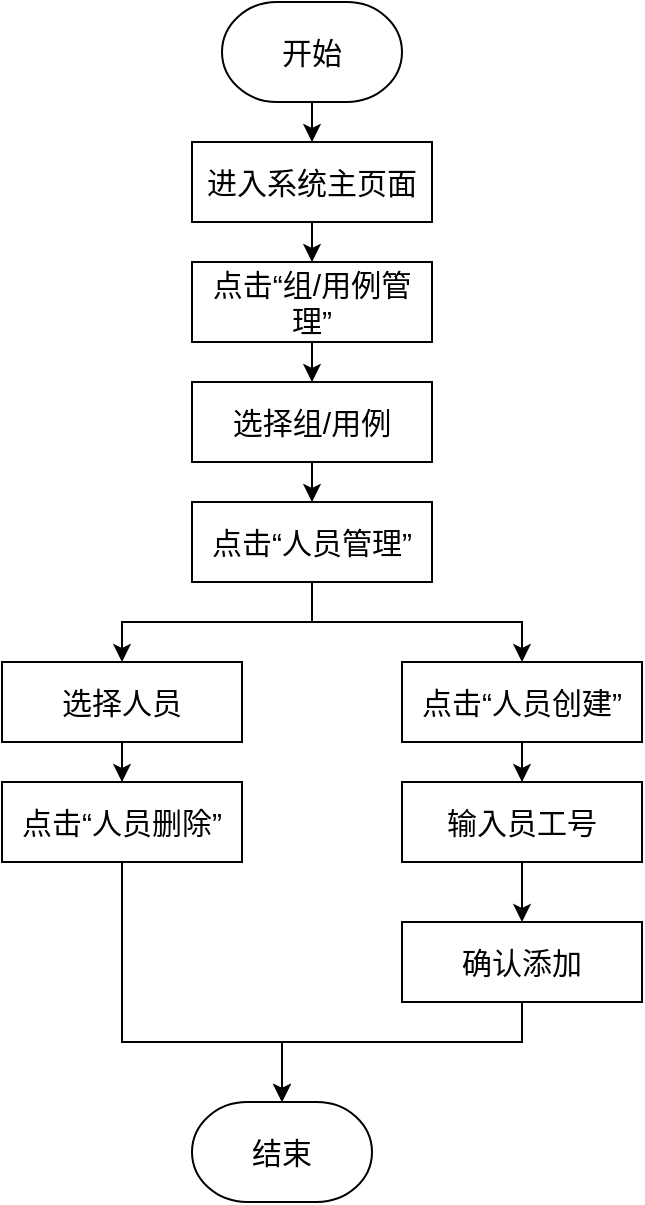 <mxfile version="14.6.9" type="github">
  <diagram id="S1iM3ITEzwRbxfh6hCQ_" name="第 1 页">
    <mxGraphModel dx="920" dy="514" grid="1" gridSize="10" guides="1" tooltips="1" connect="1" arrows="1" fold="1" page="1" pageScale="1" pageWidth="827" pageHeight="1169" math="0" shadow="0">
      <root>
        <mxCell id="0" />
        <mxCell id="1" parent="0" />
        <mxCell id="ol9vjWlkQ87jJtS6Bt6q-12" style="edgeStyle=orthogonalEdgeStyle;rounded=0;orthogonalLoop=1;jettySize=auto;html=1;exitX=0.5;exitY=1;exitDx=0;exitDy=0;exitPerimeter=0;" edge="1" parent="1" source="ol9vjWlkQ87jJtS6Bt6q-1" target="ol9vjWlkQ87jJtS6Bt6q-2">
          <mxGeometry relative="1" as="geometry" />
        </mxCell>
        <mxCell id="ol9vjWlkQ87jJtS6Bt6q-1" value="开始" style="strokeWidth=1;html=1;shape=mxgraph.flowchart.terminator;whiteSpace=wrap;rounded=1;glass=0;fontSize=15;" vertex="1" parent="1">
          <mxGeometry x="250" y="80" width="90" height="50" as="geometry" />
        </mxCell>
        <mxCell id="ol9vjWlkQ87jJtS6Bt6q-14" style="edgeStyle=orthogonalEdgeStyle;rounded=0;orthogonalLoop=1;jettySize=auto;html=1;exitX=0.5;exitY=1;exitDx=0;exitDy=0;" edge="1" parent="1" source="ol9vjWlkQ87jJtS6Bt6q-2" target="ol9vjWlkQ87jJtS6Bt6q-3">
          <mxGeometry relative="1" as="geometry" />
        </mxCell>
        <mxCell id="ol9vjWlkQ87jJtS6Bt6q-2" value="&lt;font style=&quot;font-size: 15px&quot;&gt;进入系统主页面&lt;/font&gt;" style="rounded=0;whiteSpace=wrap;html=1;" vertex="1" parent="1">
          <mxGeometry x="235" y="150" width="120" height="40" as="geometry" />
        </mxCell>
        <mxCell id="ol9vjWlkQ87jJtS6Bt6q-15" style="edgeStyle=orthogonalEdgeStyle;rounded=0;orthogonalLoop=1;jettySize=auto;html=1;exitX=0.5;exitY=1;exitDx=0;exitDy=0;" edge="1" parent="1" source="ol9vjWlkQ87jJtS6Bt6q-3" target="ol9vjWlkQ87jJtS6Bt6q-4">
          <mxGeometry relative="1" as="geometry" />
        </mxCell>
        <mxCell id="ol9vjWlkQ87jJtS6Bt6q-3" value="&lt;font style=&quot;font-size: 15px&quot;&gt;点击“组/用例管理”&lt;/font&gt;" style="rounded=0;whiteSpace=wrap;html=1;" vertex="1" parent="1">
          <mxGeometry x="235" y="210" width="120" height="40" as="geometry" />
        </mxCell>
        <mxCell id="ol9vjWlkQ87jJtS6Bt6q-16" style="edgeStyle=orthogonalEdgeStyle;rounded=0;orthogonalLoop=1;jettySize=auto;html=1;exitX=0.5;exitY=1;exitDx=0;exitDy=0;" edge="1" parent="1" source="ol9vjWlkQ87jJtS6Bt6q-4" target="ol9vjWlkQ87jJtS6Bt6q-5">
          <mxGeometry relative="1" as="geometry" />
        </mxCell>
        <mxCell id="ol9vjWlkQ87jJtS6Bt6q-4" value="&lt;font style=&quot;font-size: 15px&quot;&gt;选择组/用例&lt;/font&gt;" style="rounded=0;whiteSpace=wrap;html=1;" vertex="1" parent="1">
          <mxGeometry x="235" y="270" width="120" height="40" as="geometry" />
        </mxCell>
        <mxCell id="ol9vjWlkQ87jJtS6Bt6q-17" style="edgeStyle=orthogonalEdgeStyle;rounded=0;orthogonalLoop=1;jettySize=auto;html=1;exitX=0.5;exitY=1;exitDx=0;exitDy=0;" edge="1" parent="1" source="ol9vjWlkQ87jJtS6Bt6q-5" target="ol9vjWlkQ87jJtS6Bt6q-9">
          <mxGeometry relative="1" as="geometry" />
        </mxCell>
        <mxCell id="ol9vjWlkQ87jJtS6Bt6q-18" style="edgeStyle=orthogonalEdgeStyle;rounded=0;orthogonalLoop=1;jettySize=auto;html=1;exitX=0.5;exitY=1;exitDx=0;exitDy=0;" edge="1" parent="1" source="ol9vjWlkQ87jJtS6Bt6q-5" target="ol9vjWlkQ87jJtS6Bt6q-7">
          <mxGeometry relative="1" as="geometry" />
        </mxCell>
        <mxCell id="ol9vjWlkQ87jJtS6Bt6q-5" value="&lt;font style=&quot;font-size: 15px&quot;&gt;点击“人员管理”&lt;/font&gt;" style="rounded=0;whiteSpace=wrap;html=1;" vertex="1" parent="1">
          <mxGeometry x="235" y="330" width="120" height="40" as="geometry" />
        </mxCell>
        <mxCell id="ol9vjWlkQ87jJtS6Bt6q-22" style="edgeStyle=orthogonalEdgeStyle;rounded=0;orthogonalLoop=1;jettySize=auto;html=1;exitX=0.5;exitY=1;exitDx=0;exitDy=0;" edge="1" parent="1" source="ol9vjWlkQ87jJtS6Bt6q-6" target="ol9vjWlkQ87jJtS6Bt6q-11">
          <mxGeometry relative="1" as="geometry">
            <Array as="points">
              <mxPoint x="200" y="600" />
              <mxPoint x="280" y="600" />
            </Array>
          </mxGeometry>
        </mxCell>
        <mxCell id="ol9vjWlkQ87jJtS6Bt6q-6" value="&lt;font style=&quot;font-size: 15px&quot;&gt;点击“人员删除”&lt;/font&gt;" style="rounded=0;whiteSpace=wrap;html=1;" vertex="1" parent="1">
          <mxGeometry x="140" y="470" width="120" height="40" as="geometry" />
        </mxCell>
        <mxCell id="ol9vjWlkQ87jJtS6Bt6q-20" style="edgeStyle=orthogonalEdgeStyle;rounded=0;orthogonalLoop=1;jettySize=auto;html=1;exitX=0.5;exitY=1;exitDx=0;exitDy=0;" edge="1" parent="1" source="ol9vjWlkQ87jJtS6Bt6q-7" target="ol9vjWlkQ87jJtS6Bt6q-8">
          <mxGeometry relative="1" as="geometry" />
        </mxCell>
        <mxCell id="ol9vjWlkQ87jJtS6Bt6q-7" value="&lt;font style=&quot;font-size: 15px&quot;&gt;点击“人员创建”&lt;/font&gt;" style="rounded=0;whiteSpace=wrap;html=1;" vertex="1" parent="1">
          <mxGeometry x="340" y="410" width="120" height="40" as="geometry" />
        </mxCell>
        <mxCell id="ol9vjWlkQ87jJtS6Bt6q-21" style="edgeStyle=orthogonalEdgeStyle;rounded=0;orthogonalLoop=1;jettySize=auto;html=1;exitX=0.5;exitY=1;exitDx=0;exitDy=0;" edge="1" parent="1" source="ol9vjWlkQ87jJtS6Bt6q-8" target="ol9vjWlkQ87jJtS6Bt6q-10">
          <mxGeometry relative="1" as="geometry" />
        </mxCell>
        <mxCell id="ol9vjWlkQ87jJtS6Bt6q-8" value="&lt;font style=&quot;font-size: 15px&quot;&gt;输入员工号&lt;/font&gt;" style="rounded=0;whiteSpace=wrap;html=1;" vertex="1" parent="1">
          <mxGeometry x="340" y="470" width="120" height="40" as="geometry" />
        </mxCell>
        <mxCell id="ol9vjWlkQ87jJtS6Bt6q-19" style="edgeStyle=orthogonalEdgeStyle;rounded=0;orthogonalLoop=1;jettySize=auto;html=1;exitX=0.5;exitY=1;exitDx=0;exitDy=0;" edge="1" parent="1" source="ol9vjWlkQ87jJtS6Bt6q-9" target="ol9vjWlkQ87jJtS6Bt6q-6">
          <mxGeometry relative="1" as="geometry" />
        </mxCell>
        <mxCell id="ol9vjWlkQ87jJtS6Bt6q-9" value="&lt;font style=&quot;font-size: 15px&quot;&gt;选择人员&lt;/font&gt;" style="rounded=0;whiteSpace=wrap;html=1;" vertex="1" parent="1">
          <mxGeometry x="140" y="410" width="120" height="40" as="geometry" />
        </mxCell>
        <mxCell id="ol9vjWlkQ87jJtS6Bt6q-23" style="edgeStyle=orthogonalEdgeStyle;rounded=0;orthogonalLoop=1;jettySize=auto;html=1;" edge="1" parent="1" source="ol9vjWlkQ87jJtS6Bt6q-10" target="ol9vjWlkQ87jJtS6Bt6q-11">
          <mxGeometry relative="1" as="geometry">
            <mxPoint x="400" y="583" as="sourcePoint" />
            <mxPoint x="280" y="633" as="targetPoint" />
            <Array as="points">
              <mxPoint x="400" y="600" />
              <mxPoint x="280" y="600" />
            </Array>
          </mxGeometry>
        </mxCell>
        <mxCell id="ol9vjWlkQ87jJtS6Bt6q-10" value="&lt;font style=&quot;font-size: 15px&quot;&gt;确认添加&lt;/font&gt;" style="rounded=0;whiteSpace=wrap;html=1;" vertex="1" parent="1">
          <mxGeometry x="340" y="540" width="120" height="40" as="geometry" />
        </mxCell>
        <mxCell id="ol9vjWlkQ87jJtS6Bt6q-11" value="结束" style="strokeWidth=1;html=1;shape=mxgraph.flowchart.terminator;whiteSpace=wrap;rounded=1;glass=0;fontSize=15;" vertex="1" parent="1">
          <mxGeometry x="235" y="630" width="90" height="50" as="geometry" />
        </mxCell>
      </root>
    </mxGraphModel>
  </diagram>
</mxfile>
